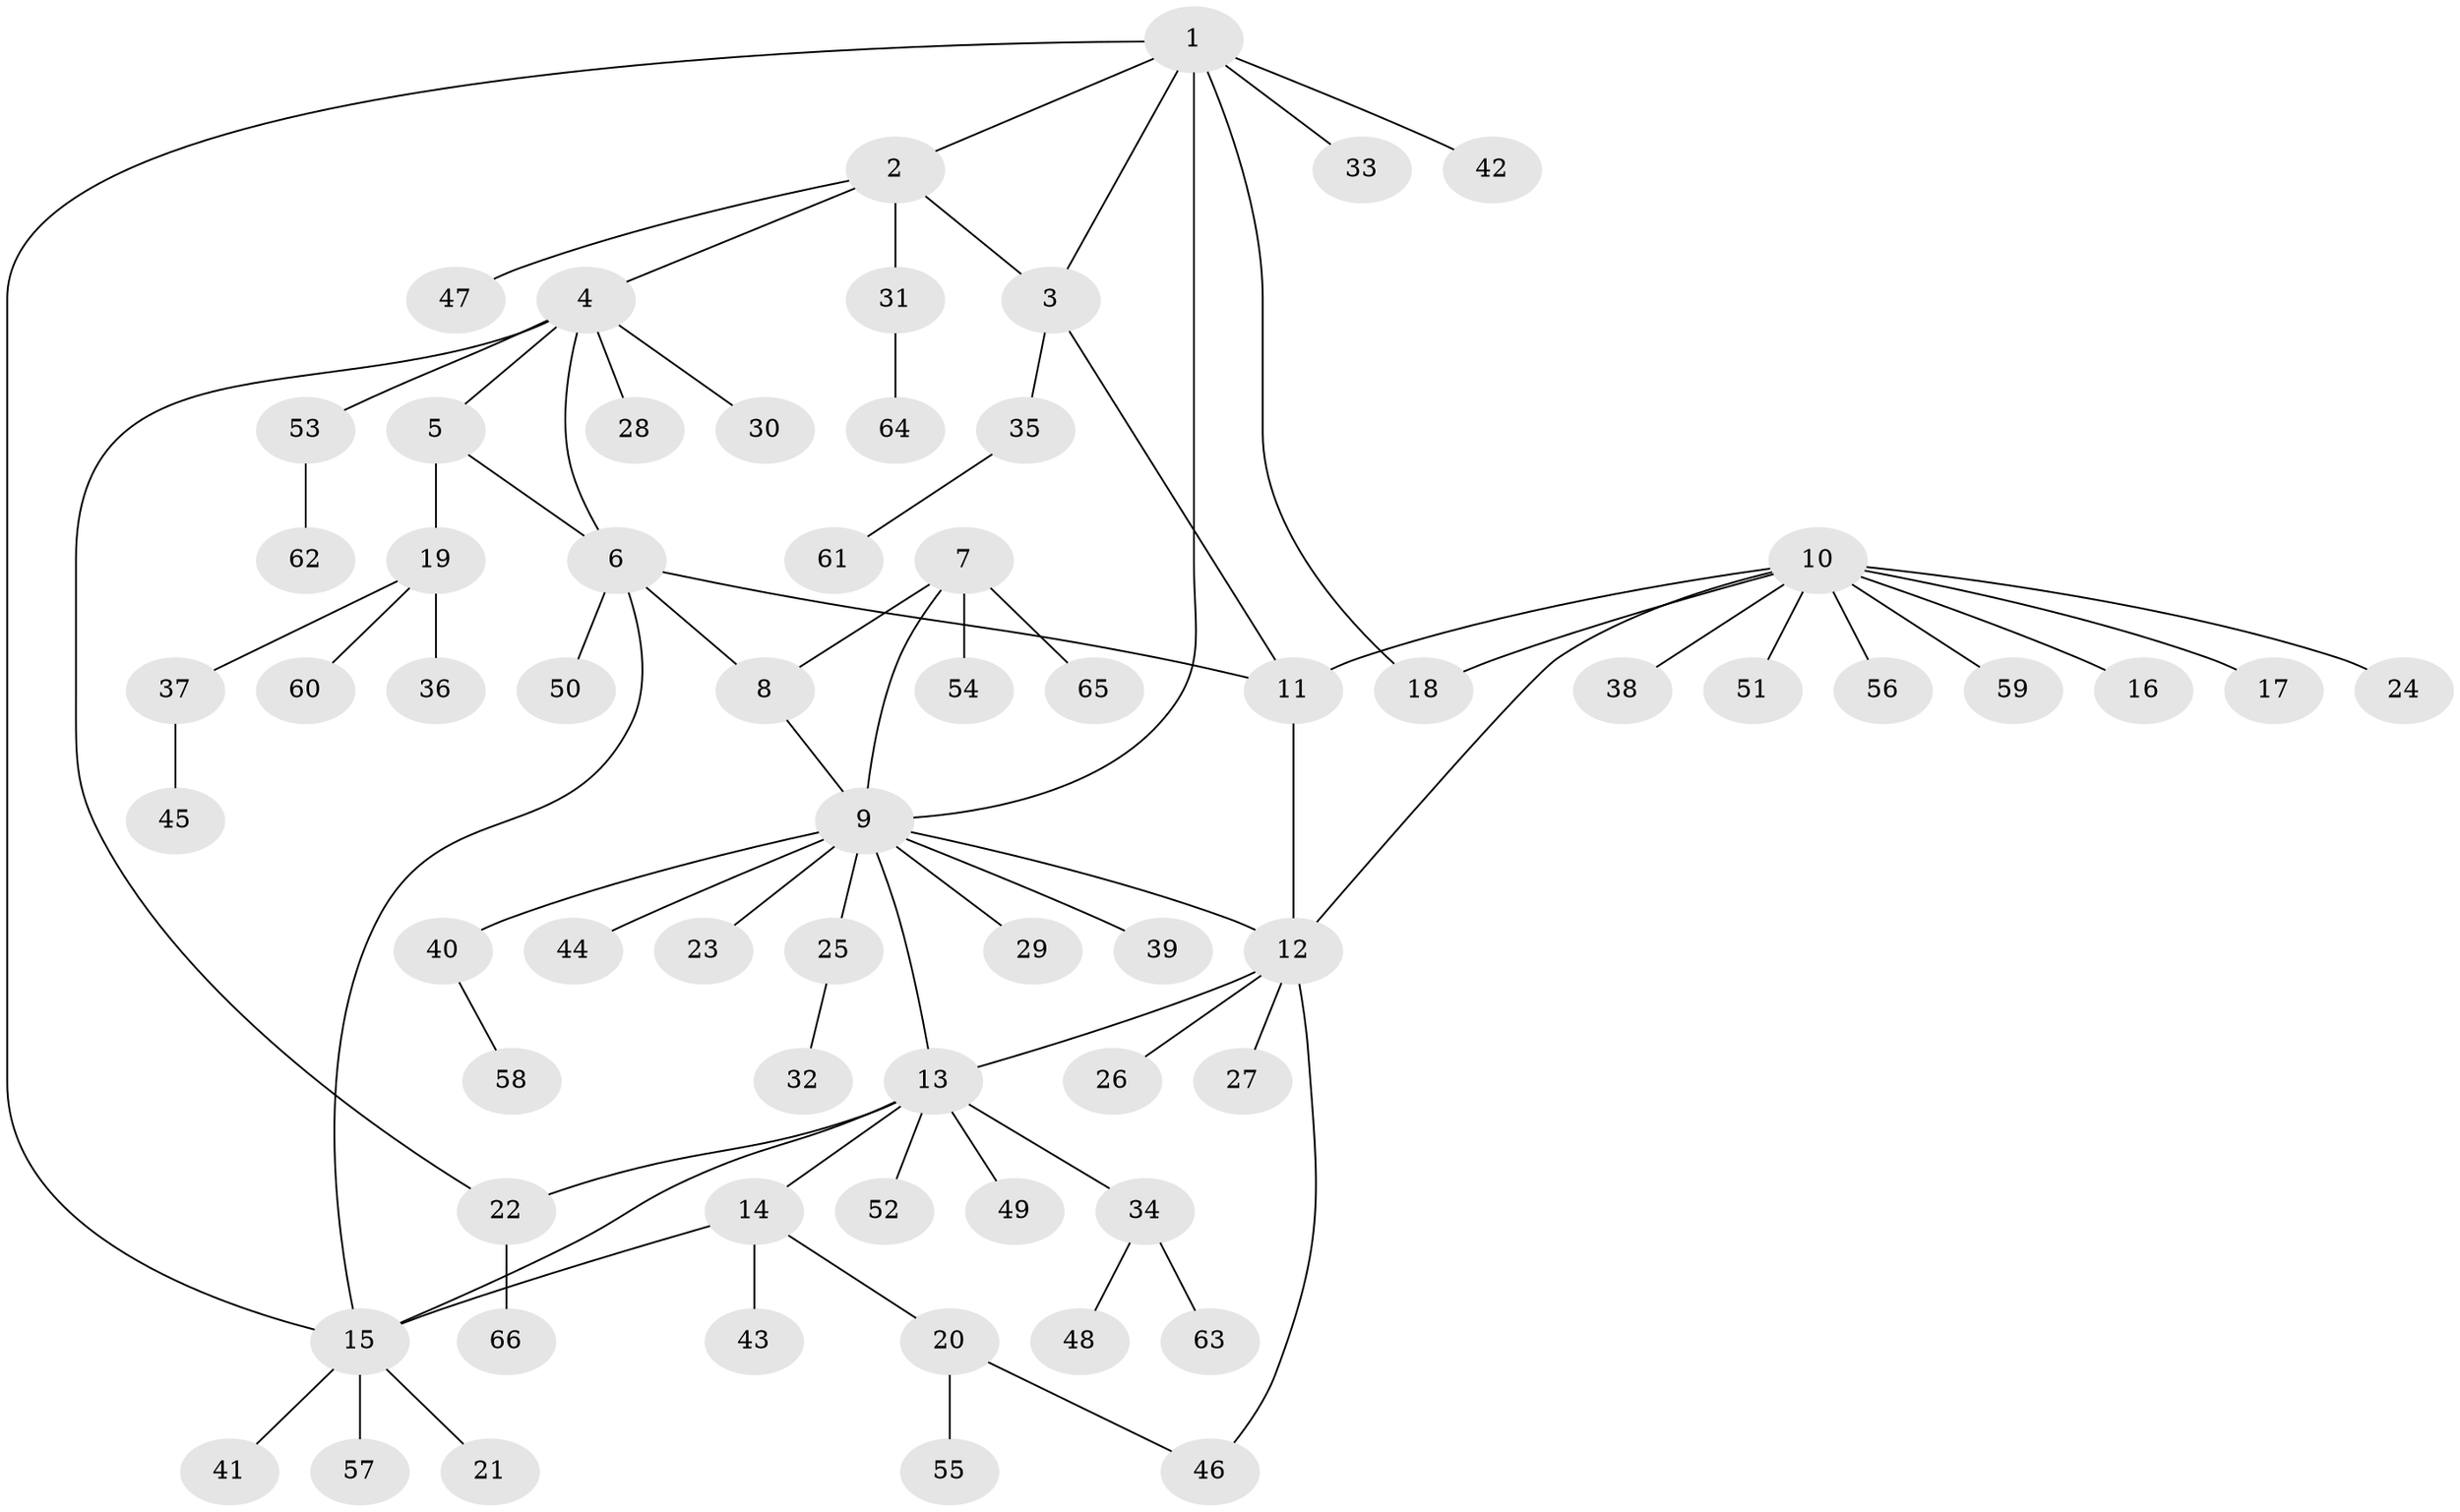 // coarse degree distribution, {6: 0.06060606060606061, 5: 0.15151515151515152, 3: 0.09090909090909091, 9: 0.030303030303030304, 1: 0.45454545454545453, 2: 0.15151515151515152, 4: 0.030303030303030304, 8: 0.030303030303030304}
// Generated by graph-tools (version 1.1) at 2025/37/03/04/25 23:37:40]
// undirected, 66 vertices, 79 edges
graph export_dot {
  node [color=gray90,style=filled];
  1;
  2;
  3;
  4;
  5;
  6;
  7;
  8;
  9;
  10;
  11;
  12;
  13;
  14;
  15;
  16;
  17;
  18;
  19;
  20;
  21;
  22;
  23;
  24;
  25;
  26;
  27;
  28;
  29;
  30;
  31;
  32;
  33;
  34;
  35;
  36;
  37;
  38;
  39;
  40;
  41;
  42;
  43;
  44;
  45;
  46;
  47;
  48;
  49;
  50;
  51;
  52;
  53;
  54;
  55;
  56;
  57;
  58;
  59;
  60;
  61;
  62;
  63;
  64;
  65;
  66;
  1 -- 2;
  1 -- 3;
  1 -- 9;
  1 -- 15;
  1 -- 18;
  1 -- 33;
  1 -- 42;
  2 -- 3;
  2 -- 4;
  2 -- 31;
  2 -- 47;
  3 -- 11;
  3 -- 35;
  4 -- 5;
  4 -- 6;
  4 -- 22;
  4 -- 28;
  4 -- 30;
  4 -- 53;
  5 -- 6;
  5 -- 19;
  6 -- 8;
  6 -- 11;
  6 -- 15;
  6 -- 50;
  7 -- 8;
  7 -- 9;
  7 -- 54;
  7 -- 65;
  8 -- 9;
  9 -- 12;
  9 -- 13;
  9 -- 23;
  9 -- 25;
  9 -- 29;
  9 -- 39;
  9 -- 40;
  9 -- 44;
  10 -- 11;
  10 -- 12;
  10 -- 16;
  10 -- 17;
  10 -- 18;
  10 -- 24;
  10 -- 38;
  10 -- 51;
  10 -- 56;
  10 -- 59;
  11 -- 12;
  12 -- 13;
  12 -- 26;
  12 -- 27;
  12 -- 46;
  13 -- 14;
  13 -- 15;
  13 -- 22;
  13 -- 34;
  13 -- 49;
  13 -- 52;
  14 -- 15;
  14 -- 20;
  14 -- 43;
  15 -- 21;
  15 -- 41;
  15 -- 57;
  19 -- 36;
  19 -- 37;
  19 -- 60;
  20 -- 46;
  20 -- 55;
  22 -- 66;
  25 -- 32;
  31 -- 64;
  34 -- 48;
  34 -- 63;
  35 -- 61;
  37 -- 45;
  40 -- 58;
  53 -- 62;
}

